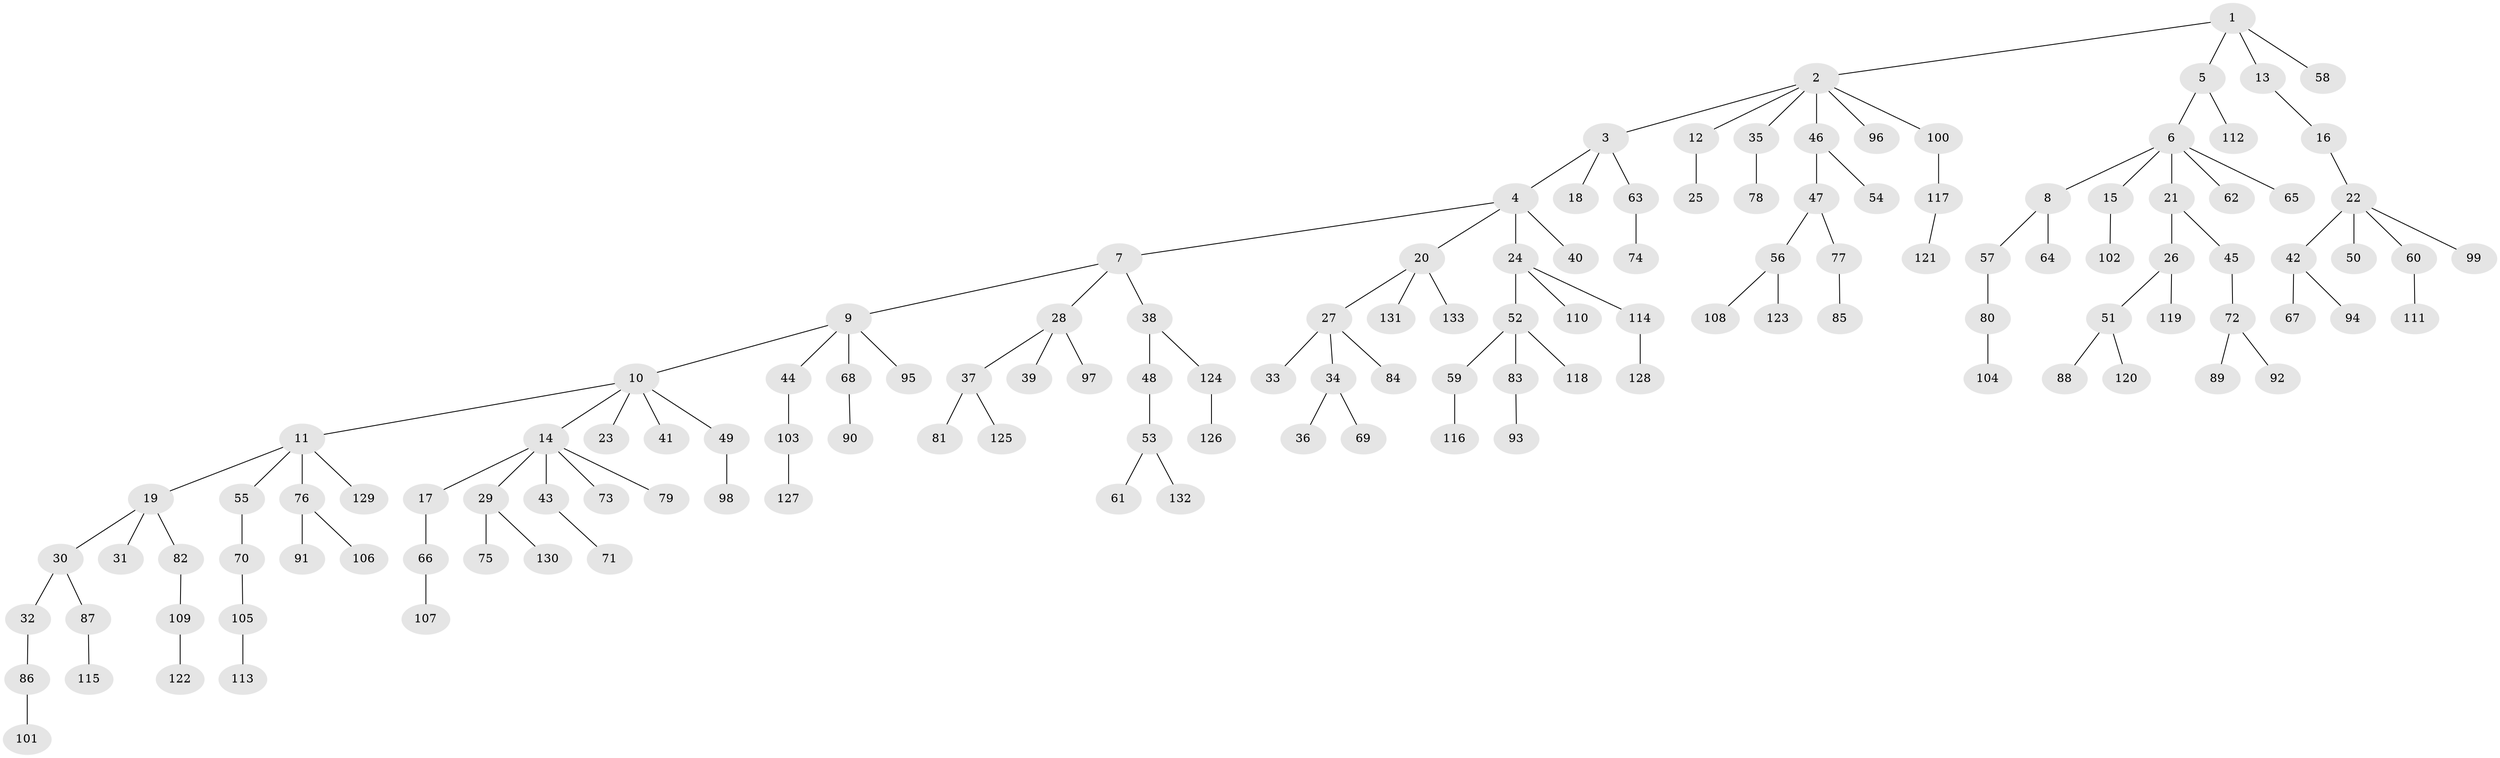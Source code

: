 // Generated by graph-tools (version 1.1) at 2025/11/02/27/25 16:11:29]
// undirected, 133 vertices, 132 edges
graph export_dot {
graph [start="1"]
  node [color=gray90,style=filled];
  1;
  2;
  3;
  4;
  5;
  6;
  7;
  8;
  9;
  10;
  11;
  12;
  13;
  14;
  15;
  16;
  17;
  18;
  19;
  20;
  21;
  22;
  23;
  24;
  25;
  26;
  27;
  28;
  29;
  30;
  31;
  32;
  33;
  34;
  35;
  36;
  37;
  38;
  39;
  40;
  41;
  42;
  43;
  44;
  45;
  46;
  47;
  48;
  49;
  50;
  51;
  52;
  53;
  54;
  55;
  56;
  57;
  58;
  59;
  60;
  61;
  62;
  63;
  64;
  65;
  66;
  67;
  68;
  69;
  70;
  71;
  72;
  73;
  74;
  75;
  76;
  77;
  78;
  79;
  80;
  81;
  82;
  83;
  84;
  85;
  86;
  87;
  88;
  89;
  90;
  91;
  92;
  93;
  94;
  95;
  96;
  97;
  98;
  99;
  100;
  101;
  102;
  103;
  104;
  105;
  106;
  107;
  108;
  109;
  110;
  111;
  112;
  113;
  114;
  115;
  116;
  117;
  118;
  119;
  120;
  121;
  122;
  123;
  124;
  125;
  126;
  127;
  128;
  129;
  130;
  131;
  132;
  133;
  1 -- 2;
  1 -- 5;
  1 -- 13;
  1 -- 58;
  2 -- 3;
  2 -- 12;
  2 -- 35;
  2 -- 46;
  2 -- 96;
  2 -- 100;
  3 -- 4;
  3 -- 18;
  3 -- 63;
  4 -- 7;
  4 -- 20;
  4 -- 24;
  4 -- 40;
  5 -- 6;
  5 -- 112;
  6 -- 8;
  6 -- 15;
  6 -- 21;
  6 -- 62;
  6 -- 65;
  7 -- 9;
  7 -- 28;
  7 -- 38;
  8 -- 57;
  8 -- 64;
  9 -- 10;
  9 -- 44;
  9 -- 68;
  9 -- 95;
  10 -- 11;
  10 -- 14;
  10 -- 23;
  10 -- 41;
  10 -- 49;
  11 -- 19;
  11 -- 55;
  11 -- 76;
  11 -- 129;
  12 -- 25;
  13 -- 16;
  14 -- 17;
  14 -- 29;
  14 -- 43;
  14 -- 73;
  14 -- 79;
  15 -- 102;
  16 -- 22;
  17 -- 66;
  19 -- 30;
  19 -- 31;
  19 -- 82;
  20 -- 27;
  20 -- 131;
  20 -- 133;
  21 -- 26;
  21 -- 45;
  22 -- 42;
  22 -- 50;
  22 -- 60;
  22 -- 99;
  24 -- 52;
  24 -- 110;
  24 -- 114;
  26 -- 51;
  26 -- 119;
  27 -- 33;
  27 -- 34;
  27 -- 84;
  28 -- 37;
  28 -- 39;
  28 -- 97;
  29 -- 75;
  29 -- 130;
  30 -- 32;
  30 -- 87;
  32 -- 86;
  34 -- 36;
  34 -- 69;
  35 -- 78;
  37 -- 81;
  37 -- 125;
  38 -- 48;
  38 -- 124;
  42 -- 67;
  42 -- 94;
  43 -- 71;
  44 -- 103;
  45 -- 72;
  46 -- 47;
  46 -- 54;
  47 -- 56;
  47 -- 77;
  48 -- 53;
  49 -- 98;
  51 -- 88;
  51 -- 120;
  52 -- 59;
  52 -- 83;
  52 -- 118;
  53 -- 61;
  53 -- 132;
  55 -- 70;
  56 -- 108;
  56 -- 123;
  57 -- 80;
  59 -- 116;
  60 -- 111;
  63 -- 74;
  66 -- 107;
  68 -- 90;
  70 -- 105;
  72 -- 89;
  72 -- 92;
  76 -- 91;
  76 -- 106;
  77 -- 85;
  80 -- 104;
  82 -- 109;
  83 -- 93;
  86 -- 101;
  87 -- 115;
  100 -- 117;
  103 -- 127;
  105 -- 113;
  109 -- 122;
  114 -- 128;
  117 -- 121;
  124 -- 126;
}
